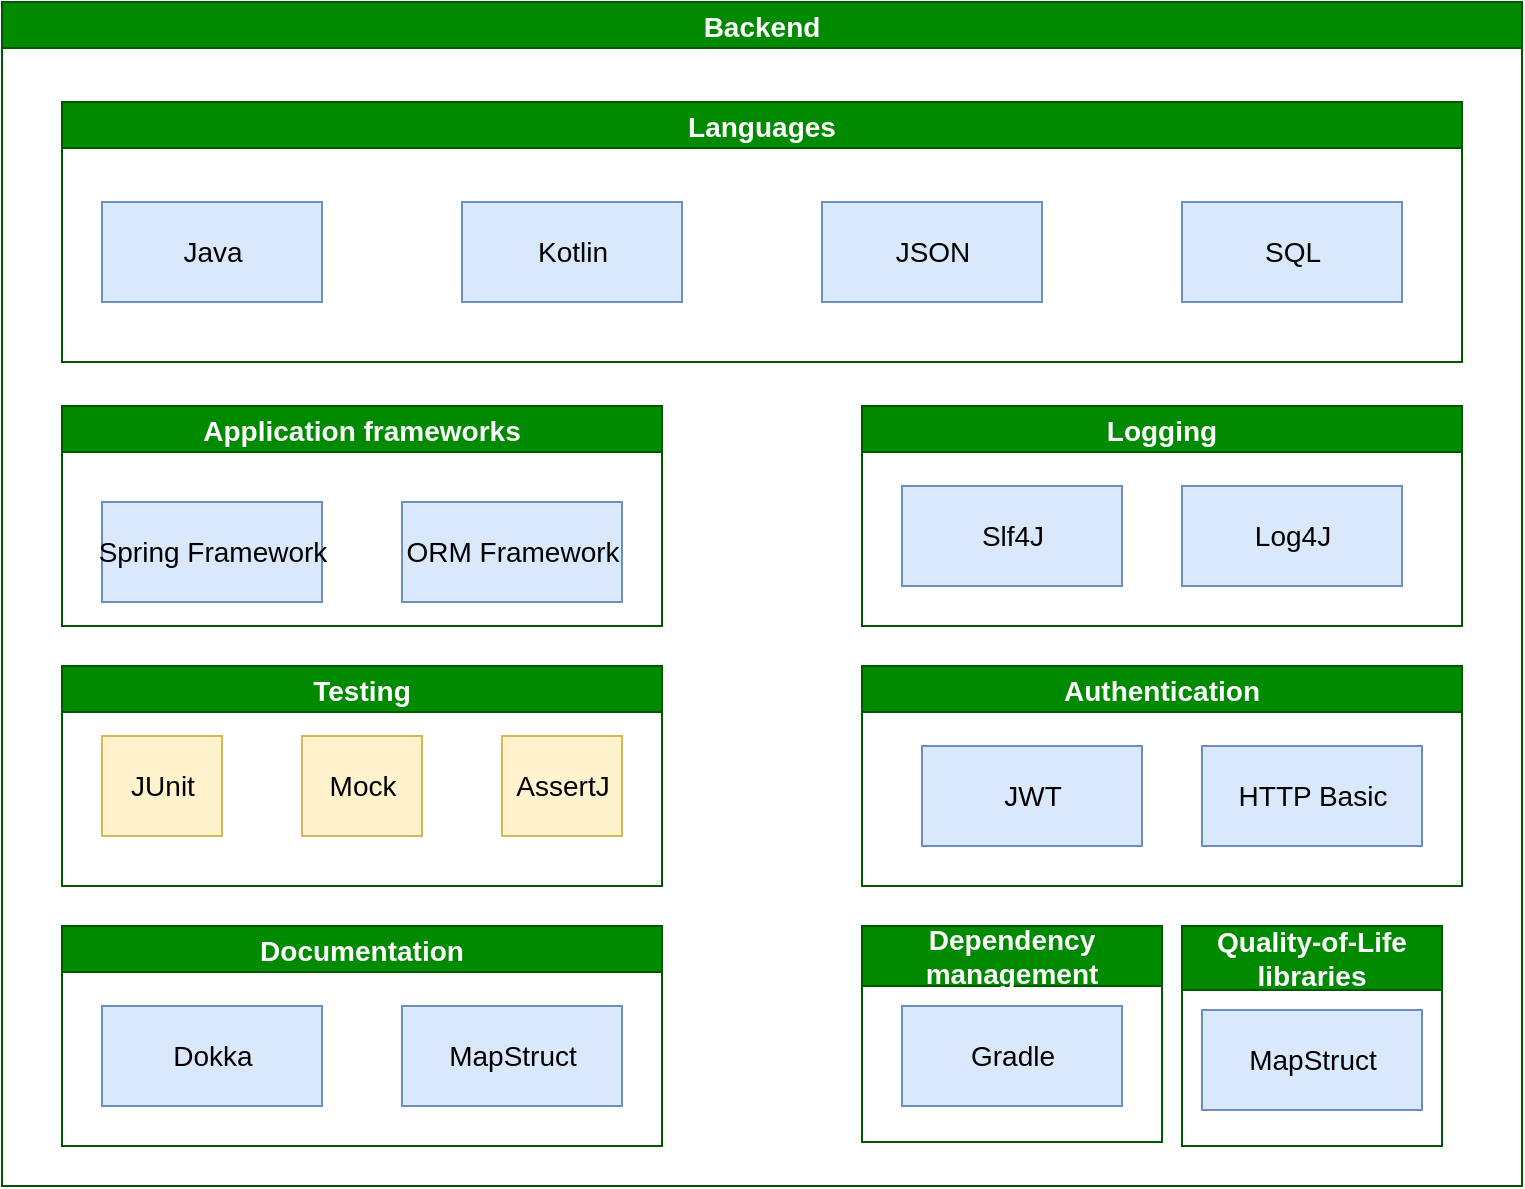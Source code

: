 <mxfile version="15.7.3" type="device"><diagram id="4b8or_0Rk-rCXTNzB_Io" name="Stránka-1"><mxGraphModel dx="1102" dy="865" grid="1" gridSize="10" guides="1" tooltips="1" connect="1" arrows="1" fold="1" page="1" pageScale="1" pageWidth="827" pageHeight="1169" math="0" shadow="0"><root><mxCell id="0"/><mxCell id="1" parent="0"/><mxCell id="IpA6bpYcecOu8mMh90Jm-217" value="Backend" style="swimlane;shadow=0;sketch=0;startSize=23;fillColor=#008a00;fontColor=#ffffff;strokeColor=#005700;fontSize=14;" parent="1" vertex="1"><mxGeometry x="20" y="88" width="760" height="592" as="geometry"/></mxCell><mxCell id="7nm4N2cR5gn7sGmnjmIn-1" value="Languages" style="swimlane;shadow=0;sketch=0;startSize=23;fillColor=#008a00;fontColor=#ffffff;strokeColor=#005700;fontSize=14;" parent="IpA6bpYcecOu8mMh90Jm-217" vertex="1"><mxGeometry x="30" y="50" width="700" height="130" as="geometry"/></mxCell><mxCell id="7nm4N2cR5gn7sGmnjmIn-3" value="Java" style="html=1;shadow=0;sketch=0;strokeColor=#6c8ebf;fillColor=#dae8fc;fontSize=14;" parent="7nm4N2cR5gn7sGmnjmIn-1" vertex="1"><mxGeometry x="20" y="50" width="110" height="50" as="geometry"/></mxCell><mxCell id="7nm4N2cR5gn7sGmnjmIn-4" value="Kotlin" style="html=1;shadow=0;sketch=0;strokeColor=#6c8ebf;fillColor=#dae8fc;fontSize=14;" parent="7nm4N2cR5gn7sGmnjmIn-1" vertex="1"><mxGeometry x="200" y="50" width="110" height="50" as="geometry"/></mxCell><mxCell id="7nm4N2cR5gn7sGmnjmIn-5" value="JSON" style="html=1;shadow=0;sketch=0;strokeColor=#6c8ebf;fillColor=#dae8fc;fontSize=14;" parent="7nm4N2cR5gn7sGmnjmIn-1" vertex="1"><mxGeometry x="380" y="50" width="110" height="50" as="geometry"/></mxCell><mxCell id="7nm4N2cR5gn7sGmnjmIn-6" value="SQL" style="html=1;shadow=0;sketch=0;strokeColor=#6c8ebf;fillColor=#dae8fc;fontSize=14;" parent="7nm4N2cR5gn7sGmnjmIn-1" vertex="1"><mxGeometry x="560" y="50" width="110" height="50" as="geometry"/></mxCell><mxCell id="7nm4N2cR5gn7sGmnjmIn-7" value="Application frameworks" style="swimlane;shadow=0;sketch=0;startSize=23;fillColor=#008a00;fontColor=#ffffff;strokeColor=#005700;fontSize=14;" parent="IpA6bpYcecOu8mMh90Jm-217" vertex="1"><mxGeometry x="30" y="202" width="300" height="110" as="geometry"/></mxCell><mxCell id="7nm4N2cR5gn7sGmnjmIn-12" value="Spring Framework" style="html=1;shadow=0;sketch=0;strokeColor=#6c8ebf;fillColor=#dae8fc;fontSize=14;" parent="7nm4N2cR5gn7sGmnjmIn-7" vertex="1"><mxGeometry x="20" y="48" width="110" height="50" as="geometry"/></mxCell><mxCell id="7nm4N2cR5gn7sGmnjmIn-15" value="ORM Framework" style="html=1;shadow=0;sketch=0;strokeColor=#6c8ebf;fillColor=#dae8fc;fontSize=14;" parent="7nm4N2cR5gn7sGmnjmIn-7" vertex="1"><mxGeometry x="170" y="48" width="110" height="50" as="geometry"/></mxCell><mxCell id="7nm4N2cR5gn7sGmnjmIn-20" value="Logging" style="swimlane;shadow=0;sketch=0;startSize=23;fillColor=#008a00;fontColor=#ffffff;strokeColor=#005700;fontSize=14;" parent="IpA6bpYcecOu8mMh90Jm-217" vertex="1"><mxGeometry x="430" y="202" width="300" height="110" as="geometry"/></mxCell><mxCell id="7nm4N2cR5gn7sGmnjmIn-26" value="Slf4J" style="html=1;shadow=0;sketch=0;strokeColor=#6c8ebf;fillColor=#dae8fc;fontSize=14;" parent="7nm4N2cR5gn7sGmnjmIn-20" vertex="1"><mxGeometry x="20" y="40" width="110" height="50" as="geometry"/></mxCell><mxCell id="7nm4N2cR5gn7sGmnjmIn-27" value="Log4J" style="html=1;shadow=0;sketch=0;strokeColor=#6c8ebf;fillColor=#dae8fc;fontSize=14;" parent="7nm4N2cR5gn7sGmnjmIn-20" vertex="1"><mxGeometry x="160" y="40" width="110" height="50" as="geometry"/></mxCell><mxCell id="7nm4N2cR5gn7sGmnjmIn-34" value="Authentication" style="swimlane;shadow=0;sketch=0;startSize=23;fillColor=#008a00;fontColor=#ffffff;strokeColor=#005700;fontSize=14;" parent="IpA6bpYcecOu8mMh90Jm-217" vertex="1"><mxGeometry x="430" y="332" width="300" height="110" as="geometry"/></mxCell><mxCell id="7nm4N2cR5gn7sGmnjmIn-35" value="JWT" style="html=1;shadow=0;sketch=0;strokeColor=#6c8ebf;fillColor=#dae8fc;fontSize=14;" parent="7nm4N2cR5gn7sGmnjmIn-34" vertex="1"><mxGeometry x="30" y="40" width="110" height="50" as="geometry"/></mxCell><mxCell id="7nm4N2cR5gn7sGmnjmIn-36" value="HTTP Basic" style="html=1;shadow=0;sketch=0;strokeColor=#6c8ebf;fillColor=#dae8fc;fontSize=14;" parent="7nm4N2cR5gn7sGmnjmIn-34" vertex="1"><mxGeometry x="170" y="40" width="110" height="50" as="geometry"/></mxCell><mxCell id="7nm4N2cR5gn7sGmnjmIn-38" value="Testing" style="swimlane;shadow=0;sketch=0;startSize=23;fillColor=#008a00;fontColor=#ffffff;strokeColor=#005700;fontSize=14;" parent="IpA6bpYcecOu8mMh90Jm-217" vertex="1"><mxGeometry x="30" y="332" width="300" height="110" as="geometry"/></mxCell><mxCell id="7nm4N2cR5gn7sGmnjmIn-14" value="JUnit" style="html=1;shadow=0;sketch=0;strokeColor=#d6b656;fillColor=#fff2cc;fontSize=14;" parent="7nm4N2cR5gn7sGmnjmIn-38" vertex="1"><mxGeometry x="20" y="35" width="60" height="50" as="geometry"/></mxCell><mxCell id="7nm4N2cR5gn7sGmnjmIn-40" value="Mock" style="html=1;shadow=0;sketch=0;strokeColor=#d6b656;fillColor=#fff2cc;fontSize=14;" parent="7nm4N2cR5gn7sGmnjmIn-38" vertex="1"><mxGeometry x="120" y="35" width="60" height="50" as="geometry"/></mxCell><mxCell id="7nm4N2cR5gn7sGmnjmIn-41" value="AssertJ" style="html=1;shadow=0;sketch=0;strokeColor=#d6b656;fillColor=#fff2cc;fontSize=14;" parent="7nm4N2cR5gn7sGmnjmIn-38" vertex="1"><mxGeometry x="220" y="35" width="60" height="50" as="geometry"/></mxCell><mxCell id="7nm4N2cR5gn7sGmnjmIn-42" value="Quality-of-Life libraries" style="swimlane;shadow=0;sketch=0;startSize=32;fillColor=#008a00;fontColor=#ffffff;strokeColor=#005700;whiteSpace=wrap;fontSize=14;" parent="IpA6bpYcecOu8mMh90Jm-217" vertex="1"><mxGeometry x="590" y="462" width="130" height="110" as="geometry"/></mxCell><mxCell id="7nm4N2cR5gn7sGmnjmIn-48" value="MapStruct" style="html=1;shadow=0;sketch=0;strokeColor=#6c8ebf;fillColor=#dae8fc;fontSize=14;" parent="7nm4N2cR5gn7sGmnjmIn-42" vertex="1"><mxGeometry x="10" y="42" width="110" height="50" as="geometry"/></mxCell><mxCell id="7nm4N2cR5gn7sGmnjmIn-49" value="Documentation" style="swimlane;shadow=0;sketch=0;startSize=23;fillColor=#008a00;fontColor=#ffffff;strokeColor=#005700;fontSize=14;" parent="IpA6bpYcecOu8mMh90Jm-217" vertex="1"><mxGeometry x="30" y="462" width="300" height="110" as="geometry"/></mxCell><mxCell id="7nm4N2cR5gn7sGmnjmIn-50" value="Dokka" style="html=1;shadow=0;sketch=0;strokeColor=#6c8ebf;fillColor=#dae8fc;fontSize=14;" parent="7nm4N2cR5gn7sGmnjmIn-49" vertex="1"><mxGeometry x="20" y="40" width="110" height="50" as="geometry"/></mxCell><mxCell id="7nm4N2cR5gn7sGmnjmIn-53" value="MapStruct" style="html=1;shadow=0;sketch=0;strokeColor=#6c8ebf;fillColor=#dae8fc;fontSize=14;" parent="7nm4N2cR5gn7sGmnjmIn-49" vertex="1"><mxGeometry x="170" y="40" width="110" height="50" as="geometry"/></mxCell><mxCell id="7nm4N2cR5gn7sGmnjmIn-30" value="Dependency management" style="swimlane;shadow=0;sketch=0;startSize=30;fillColor=#008a00;fontColor=#ffffff;strokeColor=#005700;whiteSpace=wrap;spacing=2;spacingBottom=2;spacingLeft=0;spacingTop=2;fontSize=14;" parent="IpA6bpYcecOu8mMh90Jm-217" vertex="1"><mxGeometry x="430" y="462" width="150" height="108" as="geometry"/></mxCell><mxCell id="7nm4N2cR5gn7sGmnjmIn-37" value="Gradle" style="html=1;shadow=0;sketch=0;strokeColor=#6c8ebf;fillColor=#dae8fc;fontSize=14;" parent="7nm4N2cR5gn7sGmnjmIn-30" vertex="1"><mxGeometry x="20" y="40" width="110" height="50" as="geometry"/></mxCell></root></mxGraphModel></diagram></mxfile>